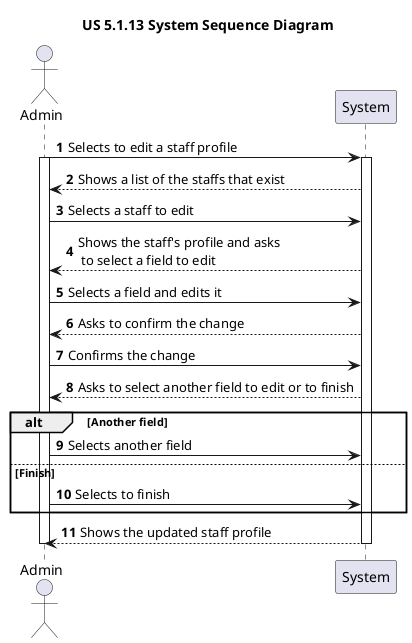 @startuml
'https://plantuml.com/sequence-diagram

autonumber
title US 5.1.13 System Sequence Diagram

actor "Admin" as ad 
participant "System" as sy

ad -> sy: Selects to edit a staff profile
activate ad 
activate sy 
sy--> ad: Shows a list of the staffs that exist
ad-> sy: Selects a staff to edit
sy --> ad: Shows the staff's profile and asks\n to select a field to edit
ad -> sy: Selects a field and edits it
sy --> ad: Asks to confirm the change
ad -> sy: Confirms the change
sy --> ad: Asks to select another field to edit or to finish
 alt Another field
    ad -> sy: Selects another field
    else Finish
    ad -> sy: Selects to finish
    end 
sy --> ad: Shows the updated staff profile
deactivate ad
deactivate sy

@enduml